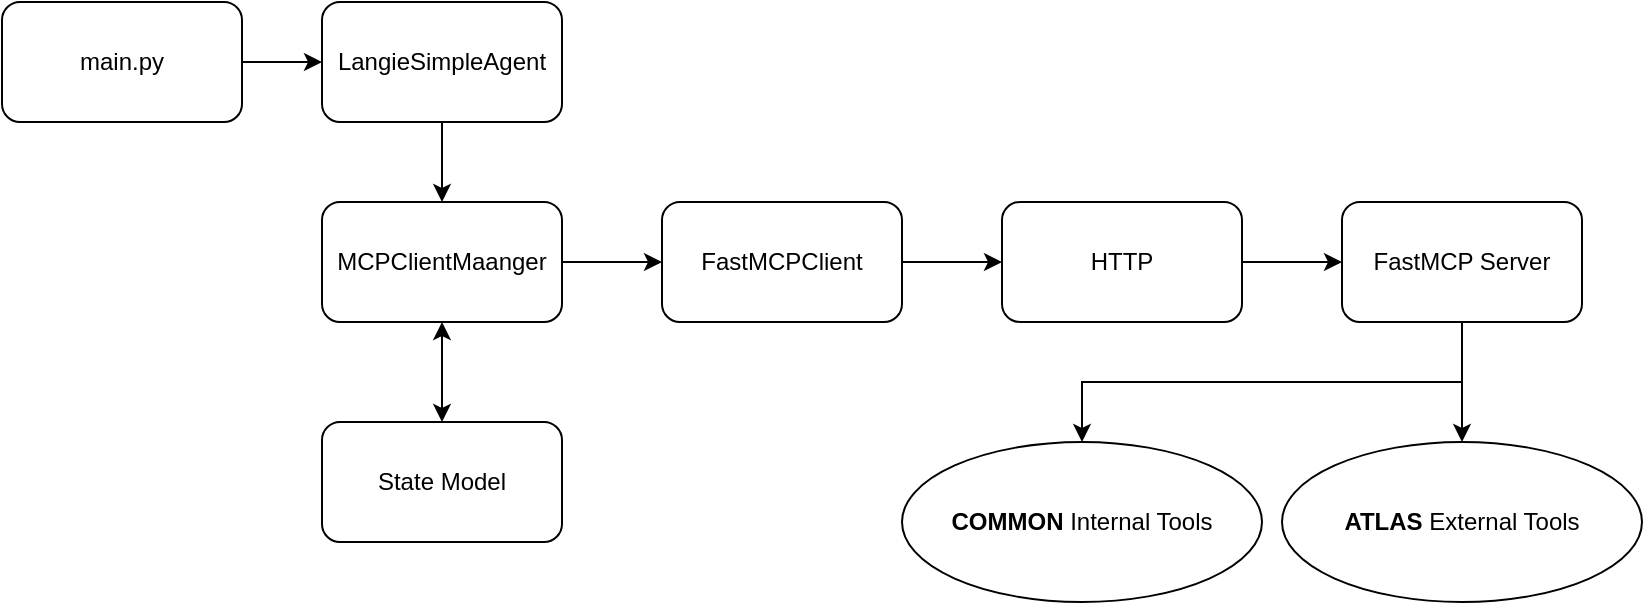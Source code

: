 <mxfile version="28.1.1">
  <diagram name="Page-1" id="TV0aQaLisHAarEsyN10_">
    <mxGraphModel dx="1048" dy="575" grid="1" gridSize="10" guides="1" tooltips="1" connect="1" arrows="1" fold="1" page="1" pageScale="1" pageWidth="850" pageHeight="1100" math="0" shadow="0">
      <root>
        <mxCell id="0" />
        <mxCell id="1" parent="0" />
        <mxCell id="g_IsIZJmFIKbilpampKu-15" style="edgeStyle=orthogonalEdgeStyle;rounded=0;orthogonalLoop=1;jettySize=auto;html=1;exitX=1;exitY=0.5;exitDx=0;exitDy=0;entryX=0;entryY=0.5;entryDx=0;entryDy=0;" edge="1" parent="1" source="g_IsIZJmFIKbilpampKu-1" target="g_IsIZJmFIKbilpampKu-2">
          <mxGeometry relative="1" as="geometry" />
        </mxCell>
        <mxCell id="g_IsIZJmFIKbilpampKu-1" value="main.py" style="rounded=1;whiteSpace=wrap;html=1;" vertex="1" parent="1">
          <mxGeometry y="120" width="120" height="60" as="geometry" />
        </mxCell>
        <mxCell id="g_IsIZJmFIKbilpampKu-16" style="edgeStyle=orthogonalEdgeStyle;rounded=0;orthogonalLoop=1;jettySize=auto;html=1;exitX=0.5;exitY=1;exitDx=0;exitDy=0;entryX=0.5;entryY=0;entryDx=0;entryDy=0;" edge="1" parent="1" source="g_IsIZJmFIKbilpampKu-2" target="g_IsIZJmFIKbilpampKu-3">
          <mxGeometry relative="1" as="geometry" />
        </mxCell>
        <mxCell id="g_IsIZJmFIKbilpampKu-2" value="LangieSimpleAgent" style="rounded=1;whiteSpace=wrap;html=1;" vertex="1" parent="1">
          <mxGeometry x="160" y="120" width="120" height="60" as="geometry" />
        </mxCell>
        <mxCell id="g_IsIZJmFIKbilpampKu-17" style="edgeStyle=orthogonalEdgeStyle;rounded=0;orthogonalLoop=1;jettySize=auto;html=1;exitX=1;exitY=0.5;exitDx=0;exitDy=0;entryX=0;entryY=0.5;entryDx=0;entryDy=0;" edge="1" parent="1" source="g_IsIZJmFIKbilpampKu-3" target="g_IsIZJmFIKbilpampKu-4">
          <mxGeometry relative="1" as="geometry" />
        </mxCell>
        <mxCell id="g_IsIZJmFIKbilpampKu-20" style="edgeStyle=orthogonalEdgeStyle;rounded=0;orthogonalLoop=1;jettySize=auto;html=1;exitX=0.5;exitY=1;exitDx=0;exitDy=0;entryX=0.5;entryY=0;entryDx=0;entryDy=0;startArrow=classic;startFill=1;" edge="1" parent="1" source="g_IsIZJmFIKbilpampKu-3" target="g_IsIZJmFIKbilpampKu-14">
          <mxGeometry relative="1" as="geometry" />
        </mxCell>
        <mxCell id="g_IsIZJmFIKbilpampKu-3" value="MCPClientMaanger" style="rounded=1;whiteSpace=wrap;html=1;" vertex="1" parent="1">
          <mxGeometry x="160" y="220" width="120" height="60" as="geometry" />
        </mxCell>
        <mxCell id="g_IsIZJmFIKbilpampKu-18" style="edgeStyle=orthogonalEdgeStyle;rounded=0;orthogonalLoop=1;jettySize=auto;html=1;exitX=1;exitY=0.5;exitDx=0;exitDy=0;entryX=0;entryY=0.5;entryDx=0;entryDy=0;" edge="1" parent="1" source="g_IsIZJmFIKbilpampKu-4" target="g_IsIZJmFIKbilpampKu-5">
          <mxGeometry relative="1" as="geometry" />
        </mxCell>
        <mxCell id="g_IsIZJmFIKbilpampKu-4" value="FastMCPClient" style="rounded=1;whiteSpace=wrap;html=1;" vertex="1" parent="1">
          <mxGeometry x="330" y="220" width="120" height="60" as="geometry" />
        </mxCell>
        <mxCell id="g_IsIZJmFIKbilpampKu-19" style="edgeStyle=orthogonalEdgeStyle;rounded=0;orthogonalLoop=1;jettySize=auto;html=1;entryX=0;entryY=0.5;entryDx=0;entryDy=0;" edge="1" parent="1" source="g_IsIZJmFIKbilpampKu-5" target="g_IsIZJmFIKbilpampKu-7">
          <mxGeometry relative="1" as="geometry">
            <mxPoint x="640" y="250" as="targetPoint" />
          </mxGeometry>
        </mxCell>
        <mxCell id="g_IsIZJmFIKbilpampKu-5" value="HTTP" style="rounded=1;whiteSpace=wrap;html=1;" vertex="1" parent="1">
          <mxGeometry x="500" y="220" width="120" height="60" as="geometry" />
        </mxCell>
        <mxCell id="g_IsIZJmFIKbilpampKu-11" style="edgeStyle=orthogonalEdgeStyle;rounded=0;orthogonalLoop=1;jettySize=auto;html=1;exitX=0.5;exitY=1;exitDx=0;exitDy=0;entryX=0.5;entryY=0;entryDx=0;entryDy=0;" edge="1" parent="1" source="g_IsIZJmFIKbilpampKu-7" target="g_IsIZJmFIKbilpampKu-8">
          <mxGeometry relative="1" as="geometry">
            <mxPoint x="630" y="320" as="targetPoint" />
          </mxGeometry>
        </mxCell>
        <mxCell id="g_IsIZJmFIKbilpampKu-13" style="edgeStyle=orthogonalEdgeStyle;rounded=0;orthogonalLoop=1;jettySize=auto;html=1;exitX=0.5;exitY=1;exitDx=0;exitDy=0;entryX=0.5;entryY=0;entryDx=0;entryDy=0;" edge="1" parent="1" source="g_IsIZJmFIKbilpampKu-7" target="g_IsIZJmFIKbilpampKu-12">
          <mxGeometry relative="1" as="geometry" />
        </mxCell>
        <mxCell id="g_IsIZJmFIKbilpampKu-7" value="FastMCP Server" style="rounded=1;whiteSpace=wrap;html=1;" vertex="1" parent="1">
          <mxGeometry x="670" y="220" width="120" height="60" as="geometry" />
        </mxCell>
        <mxCell id="g_IsIZJmFIKbilpampKu-8" value="&lt;b&gt;COMMON&lt;/b&gt; Internal Tools" style="ellipse;whiteSpace=wrap;html=1;rounded=1;" vertex="1" parent="1">
          <mxGeometry x="450" y="340" width="180" height="80" as="geometry" />
        </mxCell>
        <mxCell id="g_IsIZJmFIKbilpampKu-12" value="&lt;b&gt;ATLAS &lt;/b&gt;External Tools" style="ellipse;whiteSpace=wrap;html=1;rounded=1;" vertex="1" parent="1">
          <mxGeometry x="640" y="340" width="180" height="80" as="geometry" />
        </mxCell>
        <mxCell id="g_IsIZJmFIKbilpampKu-14" value="State Model" style="rounded=1;whiteSpace=wrap;html=1;" vertex="1" parent="1">
          <mxGeometry x="160" y="330" width="120" height="60" as="geometry" />
        </mxCell>
      </root>
    </mxGraphModel>
  </diagram>
</mxfile>
